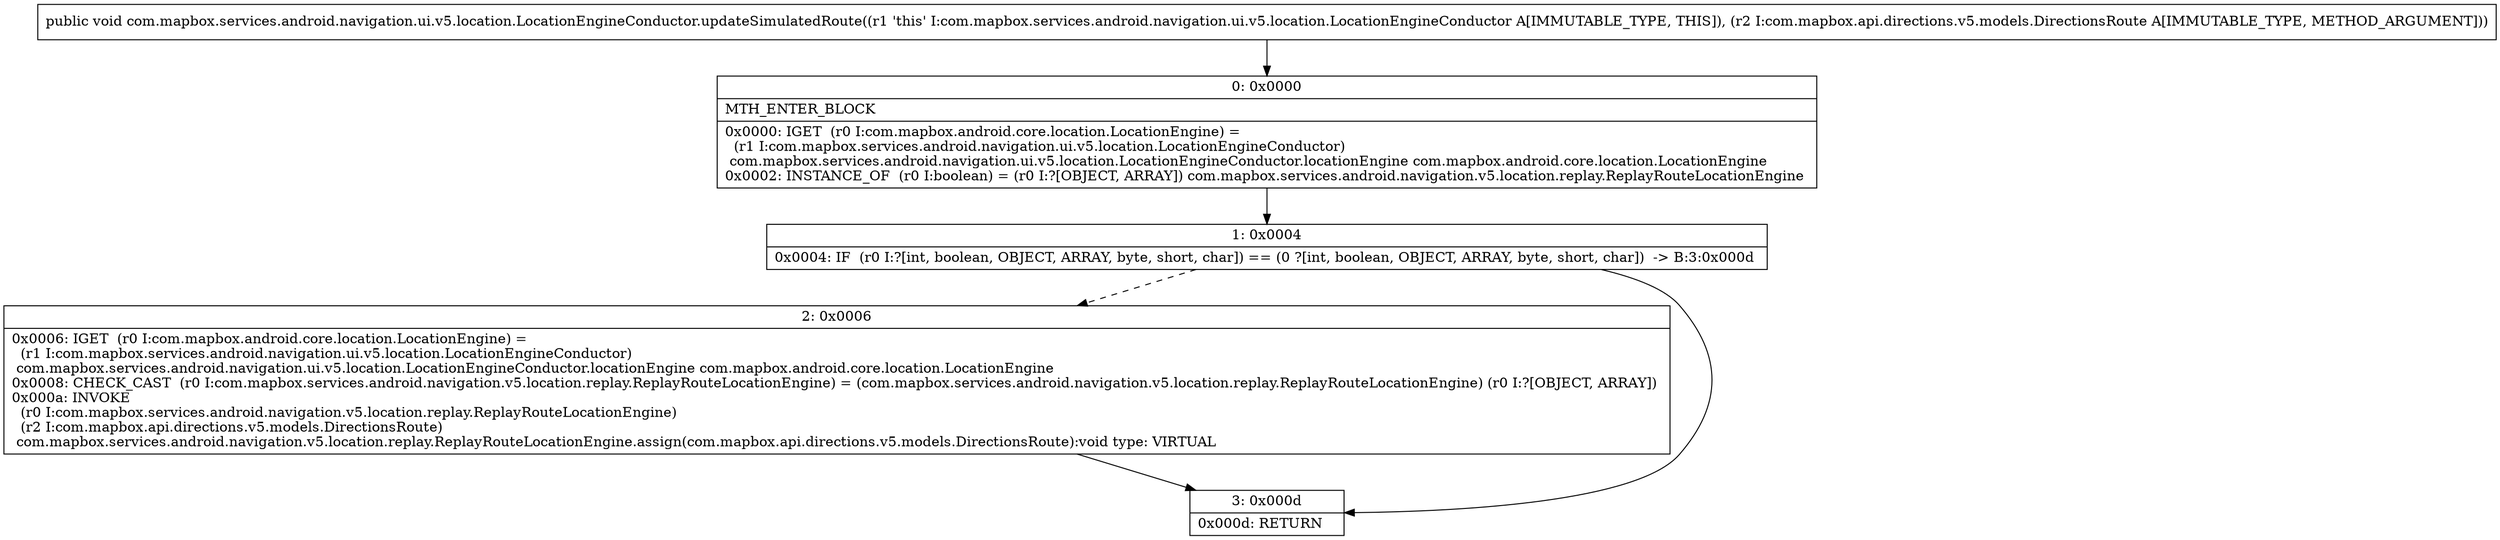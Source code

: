 digraph "CFG forcom.mapbox.services.android.navigation.ui.v5.location.LocationEngineConductor.updateSimulatedRoute(Lcom\/mapbox\/api\/directions\/v5\/models\/DirectionsRoute;)V" {
Node_0 [shape=record,label="{0\:\ 0x0000|MTH_ENTER_BLOCK\l|0x0000: IGET  (r0 I:com.mapbox.android.core.location.LocationEngine) = \l  (r1 I:com.mapbox.services.android.navigation.ui.v5.location.LocationEngineConductor)\l com.mapbox.services.android.navigation.ui.v5.location.LocationEngineConductor.locationEngine com.mapbox.android.core.location.LocationEngine \l0x0002: INSTANCE_OF  (r0 I:boolean) = (r0 I:?[OBJECT, ARRAY]) com.mapbox.services.android.navigation.v5.location.replay.ReplayRouteLocationEngine \l}"];
Node_1 [shape=record,label="{1\:\ 0x0004|0x0004: IF  (r0 I:?[int, boolean, OBJECT, ARRAY, byte, short, char]) == (0 ?[int, boolean, OBJECT, ARRAY, byte, short, char])  \-\> B:3:0x000d \l}"];
Node_2 [shape=record,label="{2\:\ 0x0006|0x0006: IGET  (r0 I:com.mapbox.android.core.location.LocationEngine) = \l  (r1 I:com.mapbox.services.android.navigation.ui.v5.location.LocationEngineConductor)\l com.mapbox.services.android.navigation.ui.v5.location.LocationEngineConductor.locationEngine com.mapbox.android.core.location.LocationEngine \l0x0008: CHECK_CAST  (r0 I:com.mapbox.services.android.navigation.v5.location.replay.ReplayRouteLocationEngine) = (com.mapbox.services.android.navigation.v5.location.replay.ReplayRouteLocationEngine) (r0 I:?[OBJECT, ARRAY]) \l0x000a: INVOKE  \l  (r0 I:com.mapbox.services.android.navigation.v5.location.replay.ReplayRouteLocationEngine)\l  (r2 I:com.mapbox.api.directions.v5.models.DirectionsRoute)\l com.mapbox.services.android.navigation.v5.location.replay.ReplayRouteLocationEngine.assign(com.mapbox.api.directions.v5.models.DirectionsRoute):void type: VIRTUAL \l}"];
Node_3 [shape=record,label="{3\:\ 0x000d|0x000d: RETURN   \l}"];
MethodNode[shape=record,label="{public void com.mapbox.services.android.navigation.ui.v5.location.LocationEngineConductor.updateSimulatedRoute((r1 'this' I:com.mapbox.services.android.navigation.ui.v5.location.LocationEngineConductor A[IMMUTABLE_TYPE, THIS]), (r2 I:com.mapbox.api.directions.v5.models.DirectionsRoute A[IMMUTABLE_TYPE, METHOD_ARGUMENT])) }"];
MethodNode -> Node_0;
Node_0 -> Node_1;
Node_1 -> Node_2[style=dashed];
Node_1 -> Node_3;
Node_2 -> Node_3;
}

